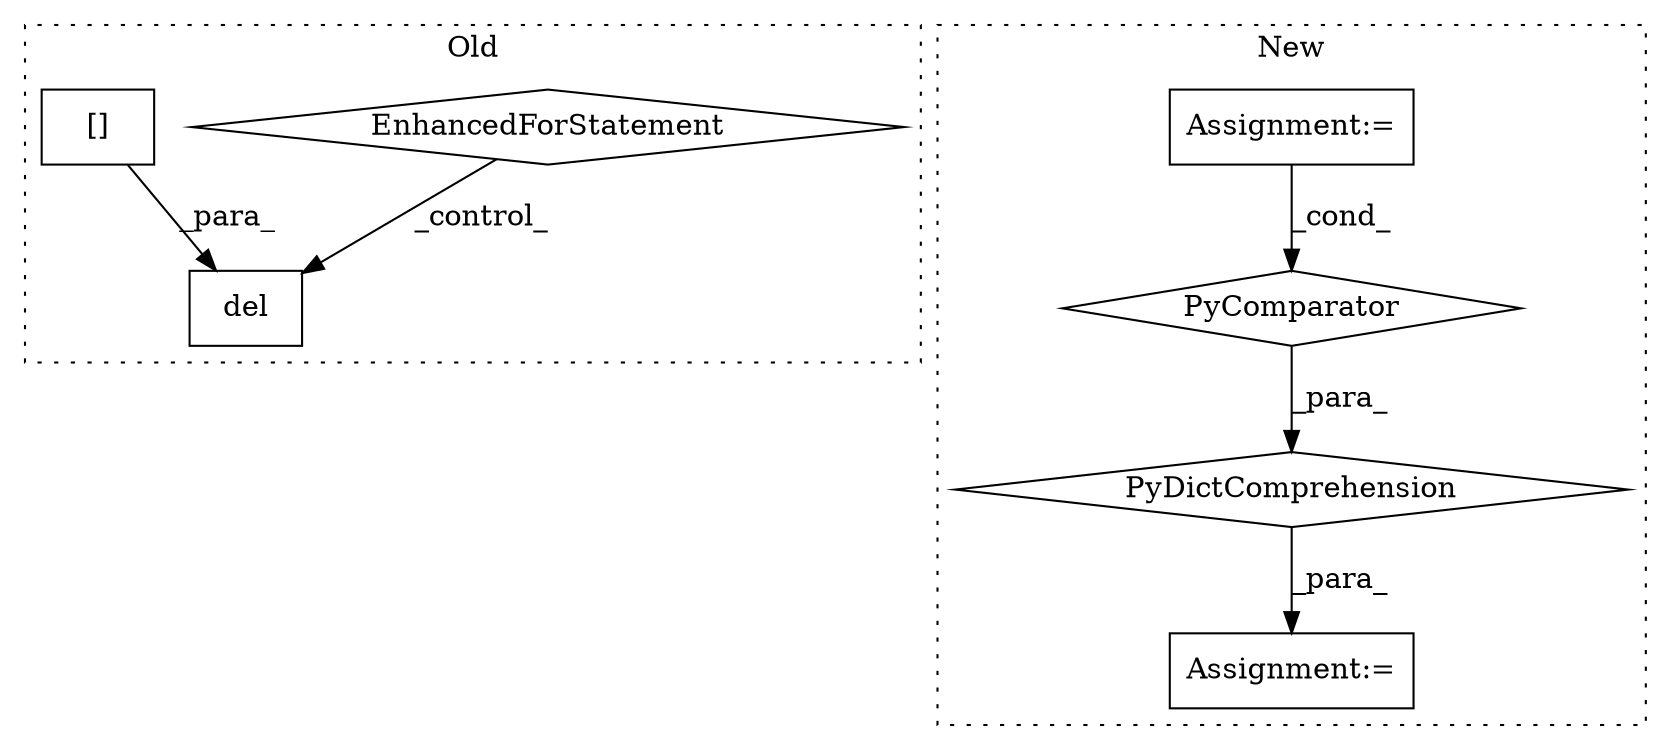 digraph G {
subgraph cluster0 {
1 [label="del" a="32" s="3105,3143" l="4,1" shape="box"];
6 [label="EnhancedForStatement" a="70" s="3004,3095" l="53,2" shape="diamond"];
7 [label="[]" a="2" s="3109,3142" l="18,1" shape="box"];
label = "Old";
style="dotted";
}
subgraph cluster1 {
2 [label="PyDictComprehension" a="110" s="4225" l="165" shape="diamond"];
3 [label="Assignment:=" a="7" s="4330" l="52" shape="box"];
4 [label="Assignment:=" a="7" s="4213" l="12" shape="box"];
5 [label="PyComparator" a="113" s="4330" l="52" shape="diamond"];
label = "New";
style="dotted";
}
2 -> 4 [label="_para_"];
3 -> 5 [label="_cond_"];
5 -> 2 [label="_para_"];
6 -> 1 [label="_control_"];
7 -> 1 [label="_para_"];
}